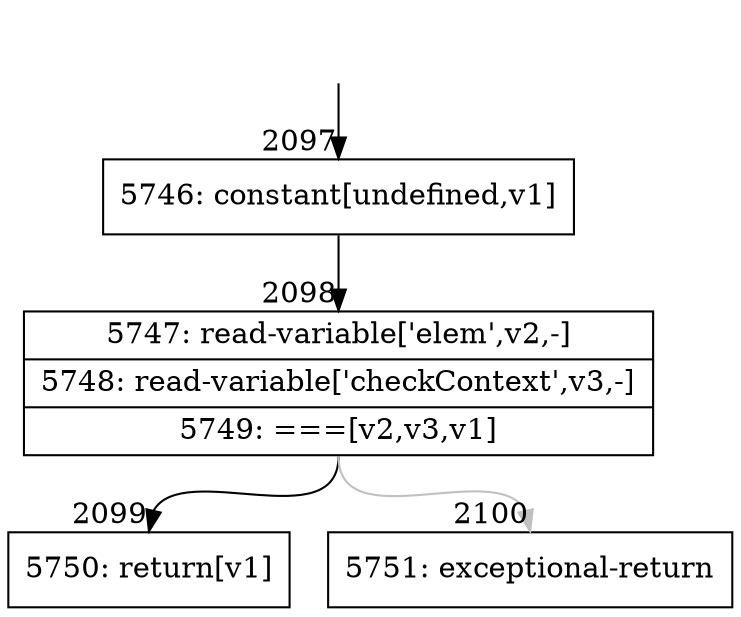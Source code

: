 digraph {
rankdir="TD"
BB_entry150[shape=none,label=""];
BB_entry150 -> BB2097 [tailport=s, headport=n, headlabel="    2097"]
BB2097 [shape=record label="{5746: constant[undefined,v1]}" ] 
BB2097 -> BB2098 [tailport=s, headport=n, headlabel="      2098"]
BB2098 [shape=record label="{5747: read-variable['elem',v2,-]|5748: read-variable['checkContext',v3,-]|5749: ===[v2,v3,v1]}" ] 
BB2098 -> BB2099 [tailport=s, headport=n, headlabel="      2099"]
BB2098 -> BB2100 [tailport=s, headport=n, color=gray, headlabel="      2100"]
BB2099 [shape=record label="{5750: return[v1]}" ] 
BB2100 [shape=record label="{5751: exceptional-return}" ] 
}
